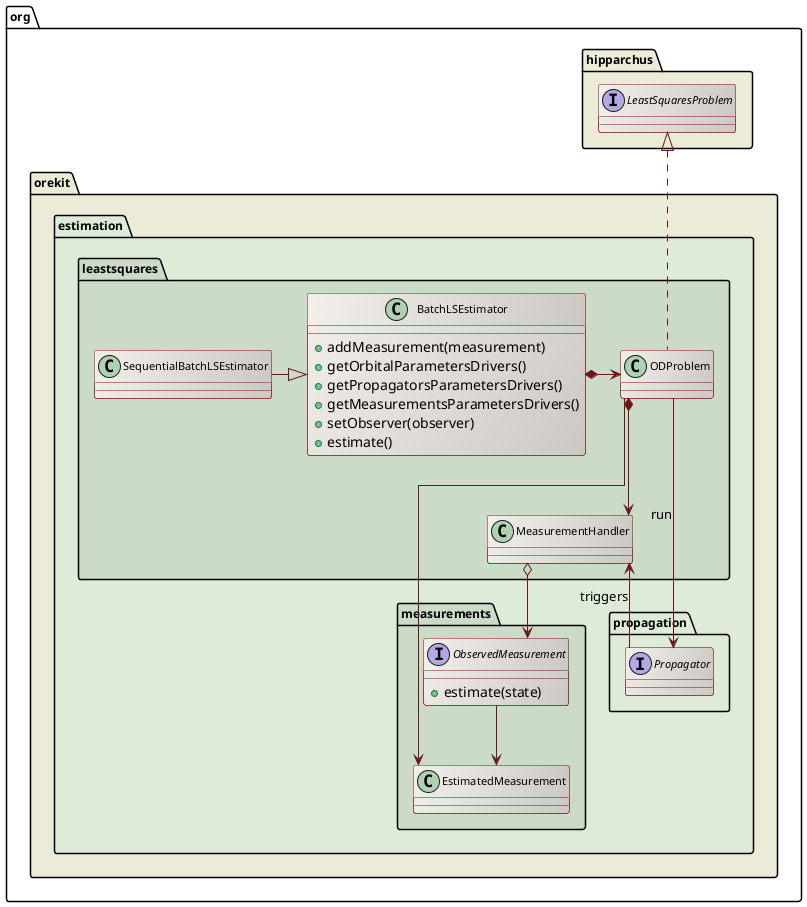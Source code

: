 ' Copyright 2002-2021 CS GROUP
' Licensed to CS GROUP (CS) under one or more
' contributor license agreements.  See the NOTICE file distributed with
' this work for additional information regarding copyright ownership.
' CS licenses this file to You under the Apache License, Version 2.0
' (the "License"); you may not use this file except in compliance with
' the License.  You may obtain a copy of the License at
'
'   http://www.apache.org/licenses/LICENSE-2.0
'
' Unless required by applicable law or agreed to in writing, software
' distributed under the License is distributed on an "AS IS" BASIS,
' WITHOUT WARRANTIES OR CONDITIONS OF ANY KIND, either express or implied.
' See the License for the specific language governing permissions and
' limitations under the License.
 
@startuml

  skinparam svek                  true
  skinparam ClassBackgroundColor  #F3EFEB/CCC9C5
  skinparam ClassArrowColor       #691616
  skinparam ClassBorderColor      #691616
  skinparam NoteBackgroundColor   #F3EFEB
  skinparam NoteBorderColor       #691616
  skinparam NoteFontColor         #691616
  skinparam ClassFontSize         11
  skinparam PackageFontSize       12
  skinparam linetype              ortho

  package org.hipparchus #ECEBD8 {

          interface LeastSquaresProblem

  }

  package org.orekit #ECEBD8 {

    package estimation #DDEBD8 {

        package measurements #CBDBC8 {
            class EstimatedMeasurement
            interface ObservedMeasurement {
              +estimate(state)
            }
             ObservedMeasurement --> EstimatedMeasurement
        }
        package leastsquares #CBDBC8 {

            class MeasurementHandler

          class ODProblem
           class BatchLSEstimator {
              +addMeasurement(measurement)
              +getOrbitalParametersDrivers()
              +getPropagatorsParametersDrivers()
              +getMeasurementsParametersDrivers()
              +setObserver(observer)
              +estimate()
           }

           class SequentialBatchLSEstimator

            ODProblem *--> MeasurementHandler

          SequentialBatchLSEstimator -right-|> BatchLSEstimator
          BatchLSEstimator *-right-> ODProblem
          LeastSquaresProblem <|.. ODProblem
          ODProblem --> EstimatedMeasurement
           MeasurementHandler o--> ObservedMeasurement
        }

    package propagation #DDEBD8 {
        interface Propagator
            MeasurementHandler <-- Propagator : triggers
            Propagator <-- ODProblem : run
    }

    }

  }

@enduml
